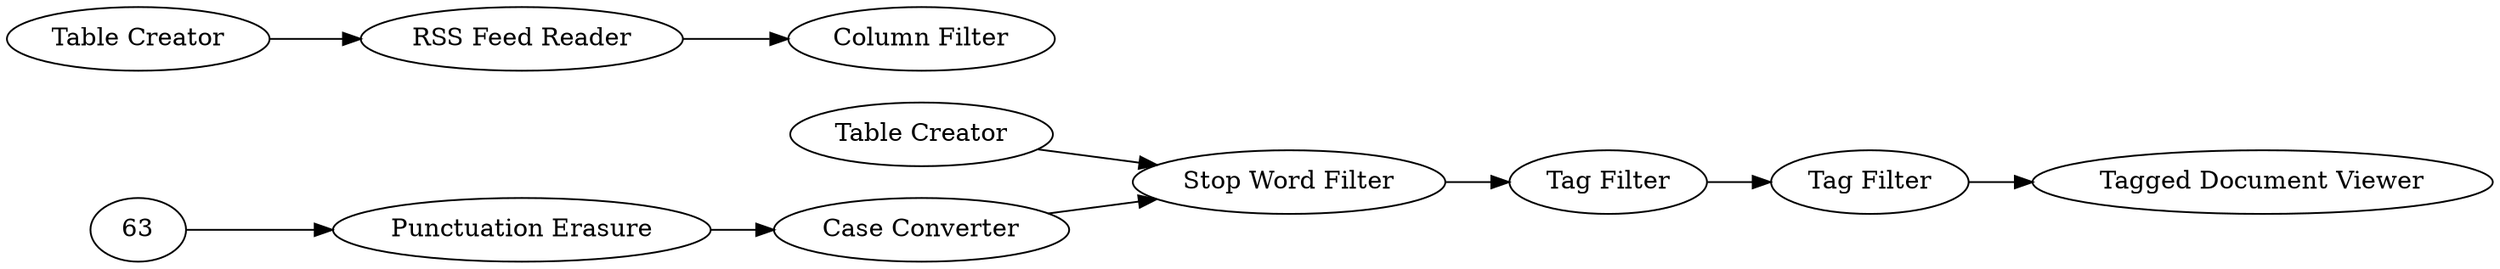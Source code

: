 digraph {
	12 [label="Punctuation Erasure"]
	15 [label="Stop Word Filter"]
	16 [label="Case Converter"]
	17 [label="Tag Filter"]
	18 [label="Tagged Document Viewer"]
	19 [label="Table Creator"]
	20 [label="Tag Filter"]
	42 [label="Table Creator"]
	53 [label="RSS Feed Reader"]
	60 [label="Column Filter"]
	42 -> 53
	53 -> 60
	12 -> 16
	15 -> 17
	16 -> 15
	17 -> 20
	19 -> 15
	20 -> 18
	63 -> 12
	rankdir=LR
}
